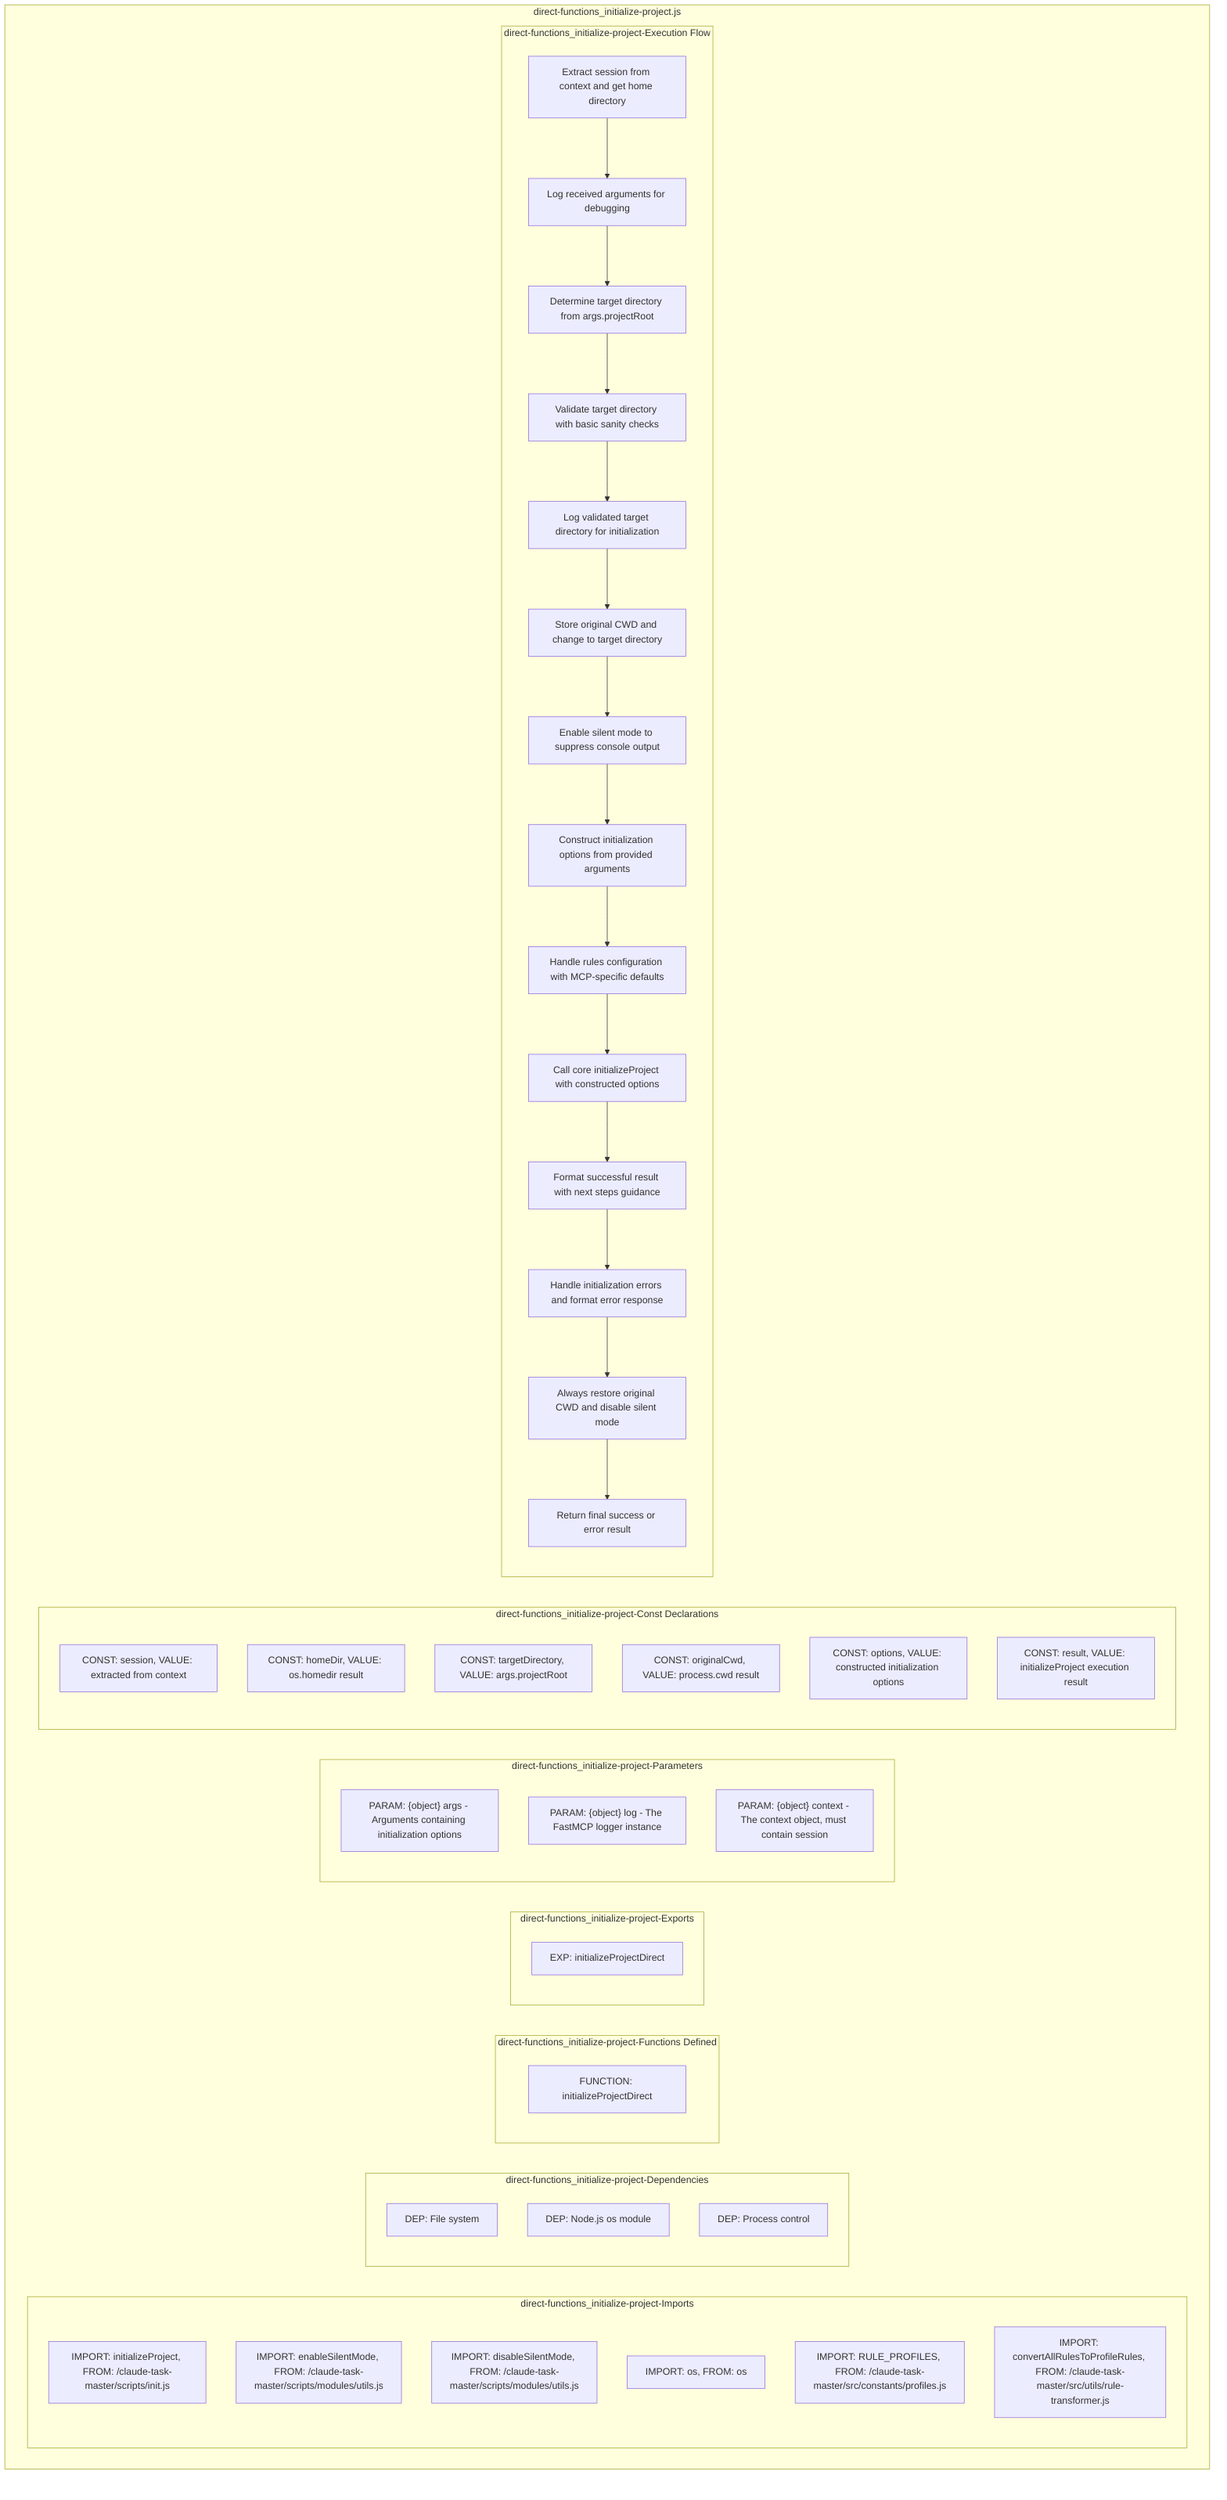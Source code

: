 flowchart TB
    subgraph initializeProjectImports["direct-functions_initialize-project-Imports"]
        I1["IMPORT: initializeProject, FROM: /claude-task-master/scripts/init.js"]
        I2["IMPORT: enableSilentMode, FROM: /claude-task-master/scripts/modules/utils.js"]
        I3["IMPORT: disableSilentMode, FROM: /claude-task-master/scripts/modules/utils.js"]
        I4["IMPORT: os, FROM: os"]
        I5["IMPORT: RULE_PROFILES, FROM: /claude-task-master/src/constants/profiles.js"]
        I6["IMPORT: convertAllRulesToProfileRules, FROM: /claude-task-master/src/utils/rule-transformer.js"]
    end
    
    subgraph initializeProjectDependencies["direct-functions_initialize-project-Dependencies"]
        D1["DEP: File system"]
        D2["DEP: Node.js os module"]
        D3["DEP: Process control"]
    end
    
    subgraph initializeProjectFunctionsDefined["direct-functions_initialize-project-Functions Defined"]
        FU1["FUNCTION: initializeProjectDirect"]
    end
    
    subgraph initializeProjectExports["direct-functions_initialize-project-Exports"]
        E1["EXP: initializeProjectDirect"]
    end
    
    subgraph initializeProjectParameters["direct-functions_initialize-project-Parameters"]
        P1["PARAM: {object} args - Arguments containing initialization options"]
        P2["PARAM: {object} log - The FastMCP logger instance"]
        P3["PARAM: {object} context - The context object, must contain session"]
    end
    
    subgraph initializeProjectConstants["direct-functions_initialize-project-Const Declarations"]
        C1["CONST: session, VALUE: extracted from context"]
        C2["CONST: homeDir, VALUE: os.homedir result"]
        C3["CONST: targetDirectory, VALUE: args.projectRoot"]
        C4["CONST: originalCwd, VALUE: process.cwd result"]
        C5["CONST: options, VALUE: constructed initialization options"]
        C6["CONST: result, VALUE: initializeProject execution result"]
    end
    
    subgraph initializeProjectExecutionFlow["direct-functions_initialize-project-Execution Flow"]
        FL1["Extract session from context and get home directory"]
        FL2["Log received arguments for debugging"]
        FL3["Determine target directory from args.projectRoot"]
        FL4["Validate target directory with basic sanity checks"]
        FL5["Log validated target directory for initialization"]
        FL6["Store original CWD and change to target directory"]
        FL7["Enable silent mode to suppress console output"]
        FL8["Construct initialization options from provided arguments"]
        FL9["Handle rules configuration with MCP-specific defaults"]
        FL10["Call core initializeProject with constructed options"]
        FL11["Format successful result with next steps guidance"]
        FL12["Handle initialization errors and format error response"]
        FL13["Always restore original CWD and disable silent mode"]
        FL14["Return final success or error result"]
    end
    
    subgraph initializeProject["direct-functions_initialize-project.js"]
        initializeProjectImports
        initializeProjectDependencies
        initializeProjectFunctionsDefined
        initializeProjectExports
        initializeProjectParameters
        initializeProjectConstants
        initializeProjectExecutionFlow
    end
    
    FL1 --> FL2
    FL2 --> FL3
    FL3 --> FL4
    FL4 --> FL5
    FL5 --> FL6
    FL6 --> FL7
    FL7 --> FL8
    FL8 --> FL9
    FL9 --> FL10
    FL10 --> FL11
    FL11 --> FL12
    FL12 --> FL13
    FL13 --> FL14